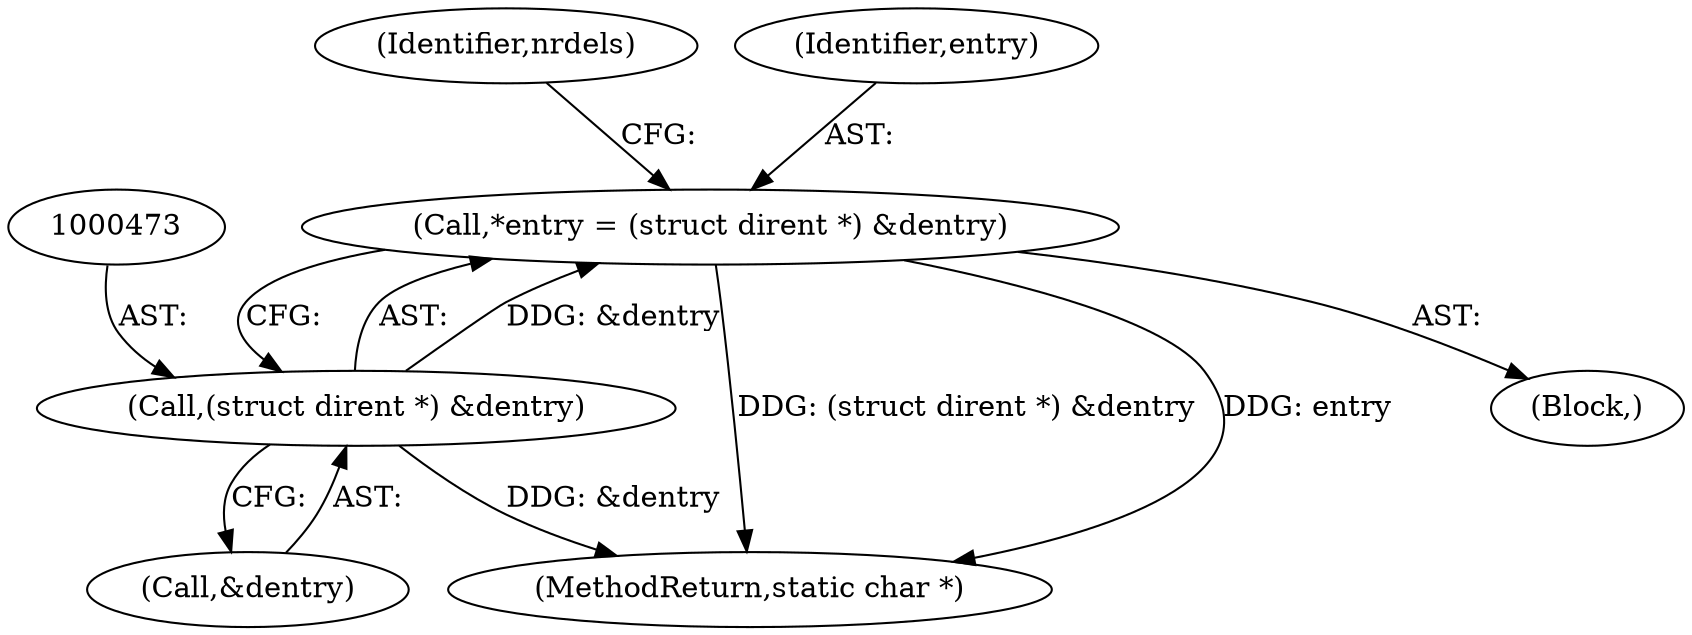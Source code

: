 digraph "0_php_25e8fcc88fa20dc9d4c47184471003f436927cde@pointer" {
"1000470" [label="(Call,*entry = (struct dirent *) &dentry)"];
"1000472" [label="(Call,(struct dirent *) &dentry)"];
"1000470" [label="(Call,*entry = (struct dirent *) &dentry)"];
"1000472" [label="(Call,(struct dirent *) &dentry)"];
"1000481" [label="(Identifier,nrdels)"];
"1000474" [label="(Call,&dentry)"];
"1000471" [label="(Identifier,entry)"];
"1000504" [label="(MethodReturn,static char *)"];
"1000466" [label="(Block,)"];
"1000470" -> "1000466"  [label="AST: "];
"1000470" -> "1000472"  [label="CFG: "];
"1000471" -> "1000470"  [label="AST: "];
"1000472" -> "1000470"  [label="AST: "];
"1000481" -> "1000470"  [label="CFG: "];
"1000470" -> "1000504"  [label="DDG: (struct dirent *) &dentry"];
"1000470" -> "1000504"  [label="DDG: entry"];
"1000472" -> "1000470"  [label="DDG: &dentry"];
"1000472" -> "1000474"  [label="CFG: "];
"1000473" -> "1000472"  [label="AST: "];
"1000474" -> "1000472"  [label="AST: "];
"1000472" -> "1000504"  [label="DDG: &dentry"];
}
